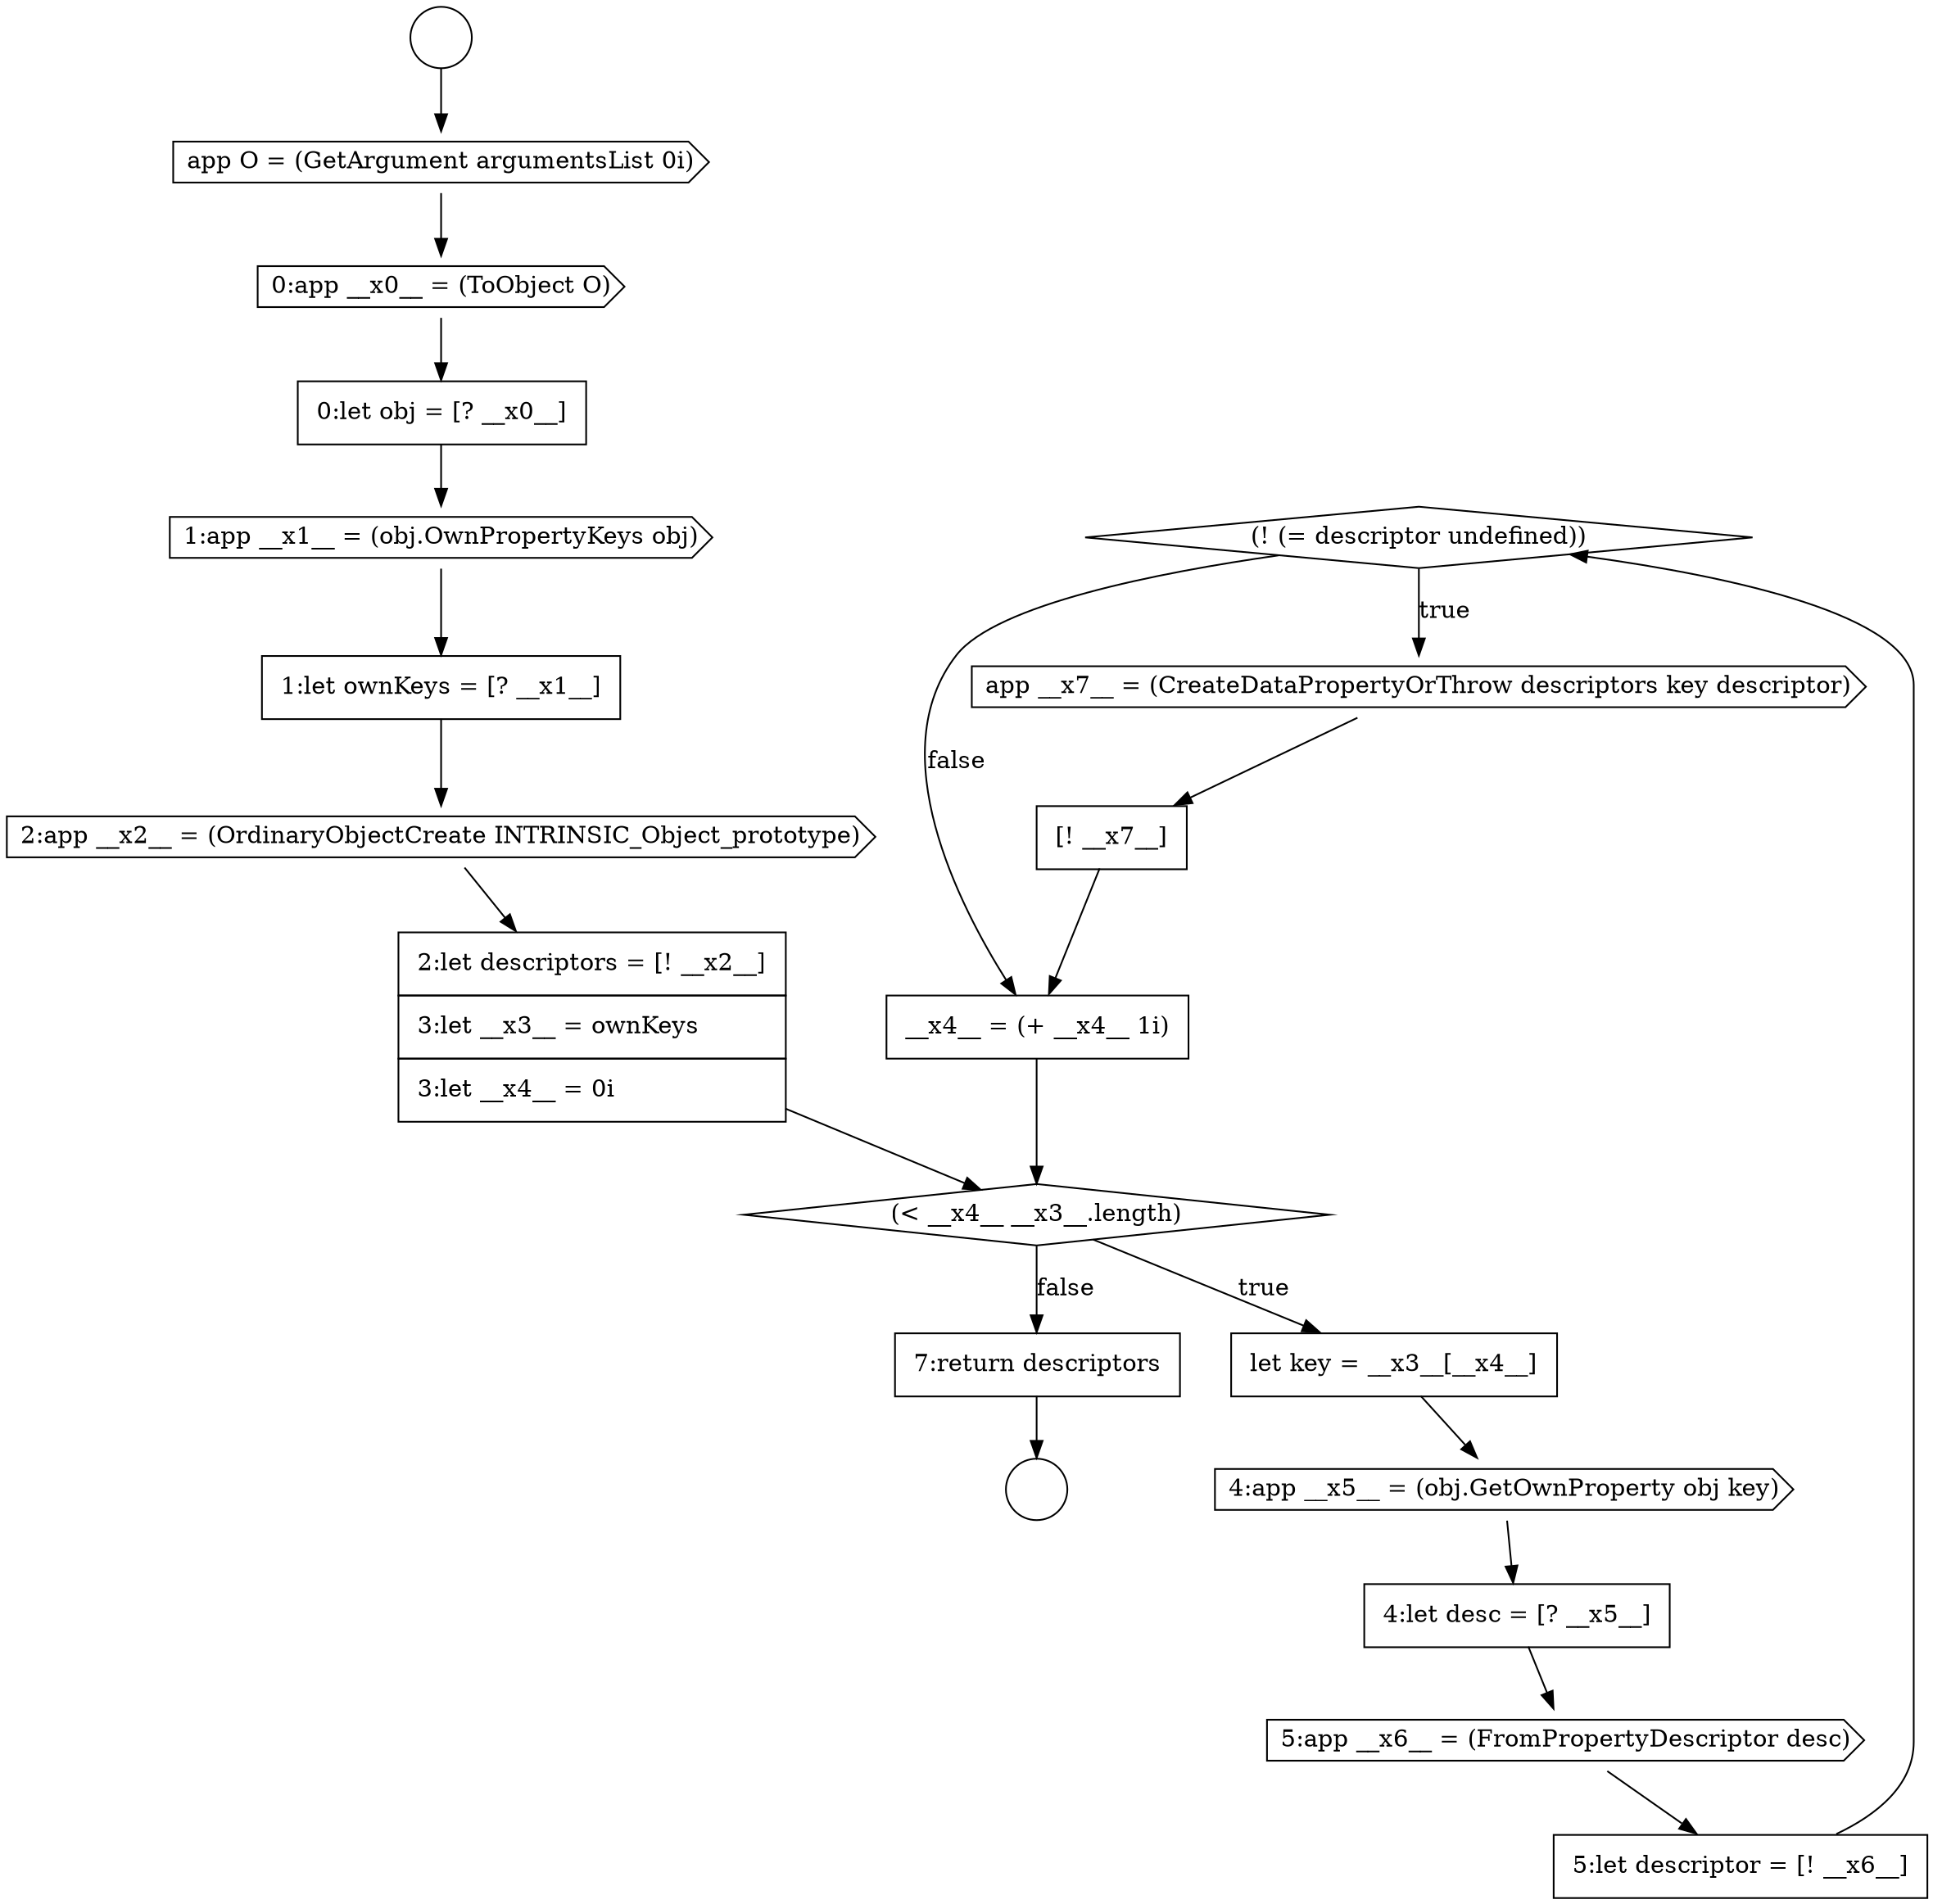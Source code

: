 digraph {
  node12379 [shape=diamond, label=<<font color="black">(! (= descriptor undefined))</font>> color="black" fillcolor="white" style=filled]
  node12375 [shape=cds, label=<<font color="black">4:app __x5__ = (obj.GetOwnProperty obj key)</font>> color="black" fillcolor="white" style=filled]
  node12365 [shape=circle label=" " color="black" fillcolor="white" style=filled]
  node12378 [shape=none, margin=0, label=<<font color="black">
    <table border="0" cellborder="1" cellspacing="0" cellpadding="10">
      <tr><td align="left">5:let descriptor = [! __x6__]</td></tr>
    </table>
  </font>> color="black" fillcolor="white" style=filled]
  node12369 [shape=cds, label=<<font color="black">1:app __x1__ = (obj.OwnPropertyKeys obj)</font>> color="black" fillcolor="white" style=filled]
  node12381 [shape=none, margin=0, label=<<font color="black">
    <table border="0" cellborder="1" cellspacing="0" cellpadding="10">
      <tr><td align="left">[! __x7__]</td></tr>
    </table>
  </font>> color="black" fillcolor="white" style=filled]
  node12373 [shape=diamond, label=<<font color="black">(&lt; __x4__ __x3__.length)</font>> color="black" fillcolor="white" style=filled]
  node12364 [shape=circle label=" " color="black" fillcolor="white" style=filled]
  node12370 [shape=none, margin=0, label=<<font color="black">
    <table border="0" cellborder="1" cellspacing="0" cellpadding="10">
      <tr><td align="left">1:let ownKeys = [? __x1__]</td></tr>
    </table>
  </font>> color="black" fillcolor="white" style=filled]
  node12367 [shape=cds, label=<<font color="black">0:app __x0__ = (ToObject O)</font>> color="black" fillcolor="white" style=filled]
  node12366 [shape=cds, label=<<font color="black">app O = (GetArgument argumentsList 0i)</font>> color="black" fillcolor="white" style=filled]
  node12383 [shape=none, margin=0, label=<<font color="black">
    <table border="0" cellborder="1" cellspacing="0" cellpadding="10">
      <tr><td align="left">7:return descriptors</td></tr>
    </table>
  </font>> color="black" fillcolor="white" style=filled]
  node12376 [shape=none, margin=0, label=<<font color="black">
    <table border="0" cellborder="1" cellspacing="0" cellpadding="10">
      <tr><td align="left">4:let desc = [? __x5__]</td></tr>
    </table>
  </font>> color="black" fillcolor="white" style=filled]
  node12371 [shape=cds, label=<<font color="black">2:app __x2__ = (OrdinaryObjectCreate INTRINSIC_Object_prototype)</font>> color="black" fillcolor="white" style=filled]
  node12372 [shape=none, margin=0, label=<<font color="black">
    <table border="0" cellborder="1" cellspacing="0" cellpadding="10">
      <tr><td align="left">2:let descriptors = [! __x2__]</td></tr>
      <tr><td align="left">3:let __x3__ = ownKeys</td></tr>
      <tr><td align="left">3:let __x4__ = 0i</td></tr>
    </table>
  </font>> color="black" fillcolor="white" style=filled]
  node12382 [shape=none, margin=0, label=<<font color="black">
    <table border="0" cellborder="1" cellspacing="0" cellpadding="10">
      <tr><td align="left">__x4__ = (+ __x4__ 1i)</td></tr>
    </table>
  </font>> color="black" fillcolor="white" style=filled]
  node12368 [shape=none, margin=0, label=<<font color="black">
    <table border="0" cellborder="1" cellspacing="0" cellpadding="10">
      <tr><td align="left">0:let obj = [? __x0__]</td></tr>
    </table>
  </font>> color="black" fillcolor="white" style=filled]
  node12377 [shape=cds, label=<<font color="black">5:app __x6__ = (FromPropertyDescriptor desc)</font>> color="black" fillcolor="white" style=filled]
  node12380 [shape=cds, label=<<font color="black">app __x7__ = (CreateDataPropertyOrThrow descriptors key descriptor)</font>> color="black" fillcolor="white" style=filled]
  node12374 [shape=none, margin=0, label=<<font color="black">
    <table border="0" cellborder="1" cellspacing="0" cellpadding="10">
      <tr><td align="left">let key = __x3__[__x4__]</td></tr>
    </table>
  </font>> color="black" fillcolor="white" style=filled]
  node12380 -> node12381 [ color="black"]
  node12383 -> node12365 [ color="black"]
  node12370 -> node12371 [ color="black"]
  node12375 -> node12376 [ color="black"]
  node12369 -> node12370 [ color="black"]
  node12366 -> node12367 [ color="black"]
  node12371 -> node12372 [ color="black"]
  node12364 -> node12366 [ color="black"]
  node12372 -> node12373 [ color="black"]
  node12368 -> node12369 [ color="black"]
  node12378 -> node12379 [ color="black"]
  node12381 -> node12382 [ color="black"]
  node12382 -> node12373 [ color="black"]
  node12377 -> node12378 [ color="black"]
  node12374 -> node12375 [ color="black"]
  node12379 -> node12380 [label=<<font color="black">true</font>> color="black"]
  node12379 -> node12382 [label=<<font color="black">false</font>> color="black"]
  node12376 -> node12377 [ color="black"]
  node12367 -> node12368 [ color="black"]
  node12373 -> node12374 [label=<<font color="black">true</font>> color="black"]
  node12373 -> node12383 [label=<<font color="black">false</font>> color="black"]
}
